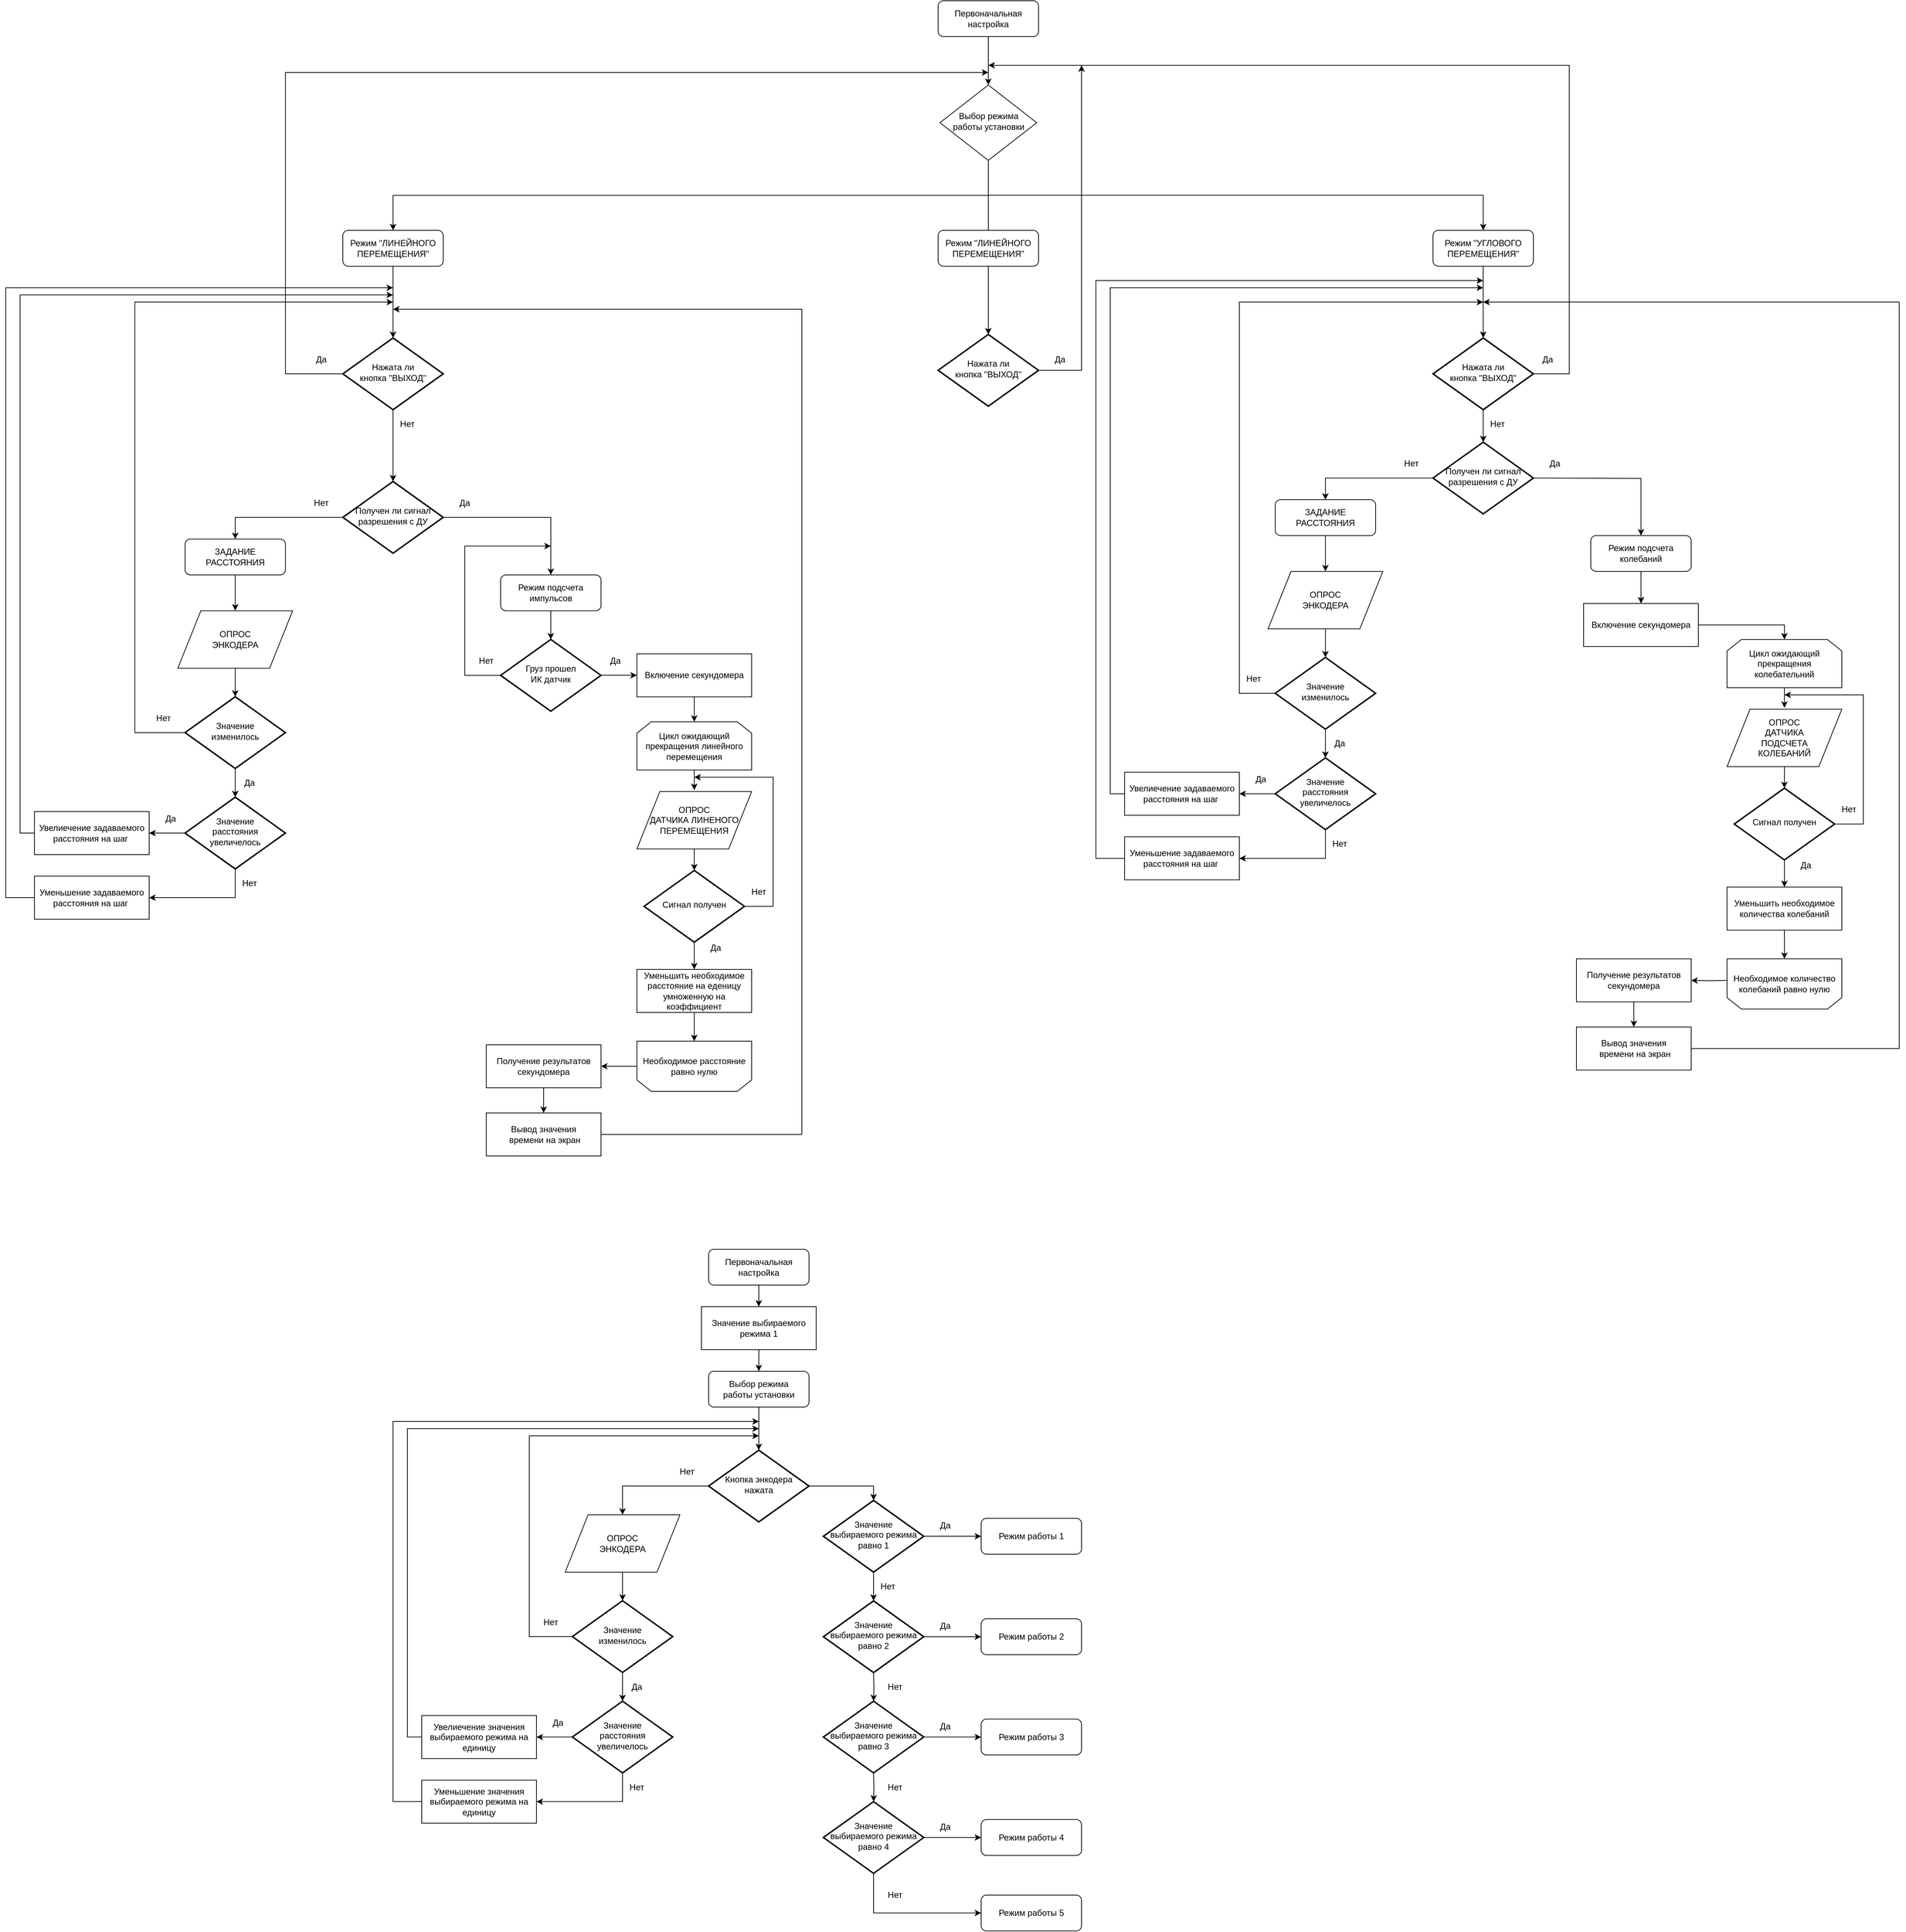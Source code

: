 <mxfile version="13.0.3" type="device"><diagram id="C5RBs43oDa-KdzZeNtuy" name="Page-1"><mxGraphModel dx="4220" dy="823" grid="1" gridSize="10" guides="1" tooltips="1" connect="1" arrows="1" fold="1" page="0" pageScale="1" pageWidth="827" pageHeight="1169" math="0" shadow="0"><root><mxCell id="WIyWlLk6GJQsqaUBKTNV-0"/><mxCell id="WIyWlLk6GJQsqaUBKTNV-1" parent="WIyWlLk6GJQsqaUBKTNV-0"/><mxCell id="RhEypdfc_THOYW2vLF35-3" value="Первоначальная настройка" style="rounded=1;whiteSpace=wrap;html=1;fontSize=12;glass=0;strokeWidth=1;shadow=0;" vertex="1" parent="WIyWlLk6GJQsqaUBKTNV-1"><mxGeometry x="-1240" y="190" width="140" height="50" as="geometry"/></mxCell><mxCell id="RhEypdfc_THOYW2vLF35-14" style="edgeStyle=orthogonalEdgeStyle;rounded=0;orthogonalLoop=1;jettySize=auto;html=1;exitX=0.5;exitY=1;exitDx=0;exitDy=0;entryX=0.5;entryY=0;entryDx=0;entryDy=0;" edge="1" parent="WIyWlLk6GJQsqaUBKTNV-1" source="RhEypdfc_THOYW2vLF35-4" target="RhEypdfc_THOYW2vLF35-5"><mxGeometry relative="1" as="geometry"><Array as="points"><mxPoint x="-1170" y="461"/><mxPoint x="-480" y="461"/></Array></mxGeometry></mxCell><mxCell id="RhEypdfc_THOYW2vLF35-15" style="edgeStyle=orthogonalEdgeStyle;rounded=0;orthogonalLoop=1;jettySize=auto;html=1;exitX=0.5;exitY=1;exitDx=0;exitDy=0;entryX=0.5;entryY=0;entryDx=0;entryDy=0;" edge="1" parent="WIyWlLk6GJQsqaUBKTNV-1" source="RhEypdfc_THOYW2vLF35-4" target="RhEypdfc_THOYW2vLF35-6"><mxGeometry relative="1" as="geometry"/></mxCell><mxCell id="RhEypdfc_THOYW2vLF35-4" value="Выбор режима работы установки" style="rhombus;whiteSpace=wrap;html=1;shadow=0;fontFamily=Helvetica;fontSize=12;align=center;strokeWidth=1;spacing=6;spacingTop=-4;" vertex="1" parent="WIyWlLk6GJQsqaUBKTNV-1"><mxGeometry x="-1237.5" y="307.5" width="135" height="105" as="geometry"/></mxCell><mxCell id="RhEypdfc_THOYW2vLF35-20" style="edgeStyle=orthogonalEdgeStyle;rounded=0;orthogonalLoop=1;jettySize=auto;html=1;exitX=0.5;exitY=1;exitDx=0;exitDy=0;entryX=0.5;entryY=0;entryDx=0;entryDy=0;" edge="1" parent="WIyWlLk6GJQsqaUBKTNV-1" source="RhEypdfc_THOYW2vLF35-5" target="RhEypdfc_THOYW2vLF35-17"><mxGeometry relative="1" as="geometry"/></mxCell><mxCell id="RhEypdfc_THOYW2vLF35-5" value="Режим &quot;УГЛОВОГО ПЕРЕМЕЩЕНИЯ&quot;" style="rounded=1;whiteSpace=wrap;html=1;fontSize=12;glass=0;strokeWidth=1;shadow=0;" vertex="1" parent="WIyWlLk6GJQsqaUBKTNV-1"><mxGeometry x="-550" y="510" width="140" height="50" as="geometry"/></mxCell><mxCell id="RhEypdfc_THOYW2vLF35-19" style="edgeStyle=orthogonalEdgeStyle;rounded=0;orthogonalLoop=1;jettySize=auto;html=1;exitX=0.5;exitY=1;exitDx=0;exitDy=0;entryX=0.5;entryY=0;entryDx=0;entryDy=0;" edge="1" parent="WIyWlLk6GJQsqaUBKTNV-1" source="RhEypdfc_THOYW2vLF35-6" target="RhEypdfc_THOYW2vLF35-18"><mxGeometry relative="1" as="geometry"/></mxCell><mxCell id="RhEypdfc_THOYW2vLF35-6" value="Режим &quot;ЛИНЕЙНОГО ПЕРЕМЕЩЕНИЯ&quot;" style="rounded=1;whiteSpace=wrap;html=1;fontSize=12;glass=0;strokeWidth=1;shadow=0;" vertex="1" parent="WIyWlLk6GJQsqaUBKTNV-1"><mxGeometry x="-2070" y="510" width="140" height="50" as="geometry"/></mxCell><mxCell id="RhEypdfc_THOYW2vLF35-7" value="" style="endArrow=classic;html=1;entryX=0.5;entryY=0;entryDx=0;entryDy=0;exitX=0.5;exitY=1;exitDx=0;exitDy=0;fontSize=12;" edge="1" source="RhEypdfc_THOYW2vLF35-3" target="RhEypdfc_THOYW2vLF35-4" parent="WIyWlLk6GJQsqaUBKTNV-1"><mxGeometry width="50" height="50" relative="1" as="geometry"><mxPoint x="-1160" y="260" as="sourcePoint"/><mxPoint x="-1170" y="295" as="targetPoint"/></mxGeometry></mxCell><mxCell id="RhEypdfc_THOYW2vLF35-8" value="" style="endArrow=none;html=1;entryX=0.5;entryY=1;entryDx=0;entryDy=0;fontSize=12;exitX=0.5;exitY=0;exitDx=0;exitDy=0;" edge="1" target="RhEypdfc_THOYW2vLF35-4" parent="WIyWlLk6GJQsqaUBKTNV-1" source="RhEypdfc_THOYW2vLF35-13"><mxGeometry width="50" height="50" relative="1" as="geometry"><mxPoint x="-1170.0" y="450" as="sourcePoint"/><mxPoint x="-1100" y="410" as="targetPoint"/></mxGeometry></mxCell><mxCell id="RhEypdfc_THOYW2vLF35-21" style="edgeStyle=orthogonalEdgeStyle;rounded=0;orthogonalLoop=1;jettySize=auto;html=1;exitX=0.5;exitY=1;exitDx=0;exitDy=0;entryX=0.5;entryY=0;entryDx=0;entryDy=0;" edge="1" parent="WIyWlLk6GJQsqaUBKTNV-1" source="RhEypdfc_THOYW2vLF35-13" target="RhEypdfc_THOYW2vLF35-16"><mxGeometry relative="1" as="geometry"/></mxCell><mxCell id="RhEypdfc_THOYW2vLF35-13" value="Режим &quot;ЛИНЕЙНОГО ПЕРЕМЕЩЕНИЯ&quot;" style="rounded=1;whiteSpace=wrap;html=1;fontSize=12;glass=0;strokeWidth=1;shadow=0;" vertex="1" parent="WIyWlLk6GJQsqaUBKTNV-1"><mxGeometry x="-1240" y="510" width="140" height="50" as="geometry"/></mxCell><mxCell id="RhEypdfc_THOYW2vLF35-23" style="edgeStyle=orthogonalEdgeStyle;rounded=0;orthogonalLoop=1;jettySize=auto;html=1;exitX=1;exitY=0.5;exitDx=0;exitDy=0;" edge="1" parent="WIyWlLk6GJQsqaUBKTNV-1" source="RhEypdfc_THOYW2vLF35-16"><mxGeometry relative="1" as="geometry"><mxPoint x="-1040" y="280" as="targetPoint"/><Array as="points"><mxPoint x="-1040" y="705"/></Array></mxGeometry></mxCell><mxCell id="RhEypdfc_THOYW2vLF35-16" value="Нажата ли кнопка&amp;nbsp;&quot;ВЫХОД&quot;" style="rhombus;whiteSpace=wrap;html=1;shadow=0;fontFamily=Helvetica;fontSize=12;align=center;strokeWidth=2;spacing=6;spacingTop=-4;" vertex="1" parent="WIyWlLk6GJQsqaUBKTNV-1"><mxGeometry x="-1240" y="655.1" width="140" height="100" as="geometry"/></mxCell><mxCell id="RhEypdfc_THOYW2vLF35-22" style="edgeStyle=orthogonalEdgeStyle;rounded=0;orthogonalLoop=1;jettySize=auto;html=1;exitX=1;exitY=0.5;exitDx=0;exitDy=0;" edge="1" parent="WIyWlLk6GJQsqaUBKTNV-1" source="RhEypdfc_THOYW2vLF35-17"><mxGeometry relative="1" as="geometry"><mxPoint x="-1170" y="280" as="targetPoint"/><Array as="points"><mxPoint x="-360" y="710"/><mxPoint x="-360" y="280"/><mxPoint x="-1102" y="280"/></Array></mxGeometry></mxCell><mxCell id="RhEypdfc_THOYW2vLF35-119" style="edgeStyle=orthogonalEdgeStyle;rounded=0;orthogonalLoop=1;jettySize=auto;html=1;exitX=0.5;exitY=1;exitDx=0;exitDy=0;entryX=0.5;entryY=0;entryDx=0;entryDy=0;" edge="1" parent="WIyWlLk6GJQsqaUBKTNV-1" source="RhEypdfc_THOYW2vLF35-17" target="RhEypdfc_THOYW2vLF35-102"><mxGeometry relative="1" as="geometry"/></mxCell><mxCell id="RhEypdfc_THOYW2vLF35-17" value="Нажата ли кнопка&amp;nbsp;&quot;ВЫХОД&quot;" style="rhombus;whiteSpace=wrap;html=1;shadow=0;fontFamily=Helvetica;fontSize=12;align=center;strokeWidth=2;spacing=6;spacingTop=-4;" vertex="1" parent="WIyWlLk6GJQsqaUBKTNV-1"><mxGeometry x="-550" y="660" width="140" height="100" as="geometry"/></mxCell><mxCell id="RhEypdfc_THOYW2vLF35-24" style="edgeStyle=orthogonalEdgeStyle;rounded=0;orthogonalLoop=1;jettySize=auto;html=1;exitX=0;exitY=0.5;exitDx=0;exitDy=0;" edge="1" parent="WIyWlLk6GJQsqaUBKTNV-1" source="RhEypdfc_THOYW2vLF35-18"><mxGeometry relative="1" as="geometry"><mxPoint x="-1170" y="290" as="targetPoint"/><Array as="points"><mxPoint x="-2150" y="710"/><mxPoint x="-2150" y="290"/><mxPoint x="-1238" y="290"/></Array></mxGeometry></mxCell><mxCell id="RhEypdfc_THOYW2vLF35-29" style="edgeStyle=orthogonalEdgeStyle;rounded=0;orthogonalLoop=1;jettySize=auto;html=1;exitX=0.5;exitY=1;exitDx=0;exitDy=0;entryX=0.5;entryY=0;entryDx=0;entryDy=0;" edge="1" parent="WIyWlLk6GJQsqaUBKTNV-1" source="RhEypdfc_THOYW2vLF35-18" target="RhEypdfc_THOYW2vLF35-28"><mxGeometry relative="1" as="geometry"/></mxCell><mxCell id="RhEypdfc_THOYW2vLF35-18" value="Нажата ли кнопка&amp;nbsp;&quot;ВЫХОД&quot;" style="rhombus;whiteSpace=wrap;html=1;shadow=0;fontFamily=Helvetica;fontSize=12;align=center;strokeWidth=2;spacing=6;spacingTop=-4;" vertex="1" parent="WIyWlLk6GJQsqaUBKTNV-1"><mxGeometry x="-2070" y="660" width="140" height="100" as="geometry"/></mxCell><mxCell id="RhEypdfc_THOYW2vLF35-25" value="&lt;font style=&quot;font-size: 12px;&quot;&gt;Да&lt;/font&gt;" style="text;html=1;strokeColor=none;fillColor=none;align=center;verticalAlign=middle;whiteSpace=wrap;rounded=0;fontSize=12;" vertex="1" parent="WIyWlLk6GJQsqaUBKTNV-1"><mxGeometry x="-2120" y="680" width="40" height="20" as="geometry"/></mxCell><mxCell id="RhEypdfc_THOYW2vLF35-26" value="&lt;font style=&quot;font-size: 12px;&quot;&gt;Да&lt;/font&gt;" style="text;html=1;strokeColor=none;fillColor=none;align=center;verticalAlign=middle;whiteSpace=wrap;rounded=0;fontSize=12;" vertex="1" parent="WIyWlLk6GJQsqaUBKTNV-1"><mxGeometry x="-1090" y="680" width="40" height="20" as="geometry"/></mxCell><mxCell id="RhEypdfc_THOYW2vLF35-27" value="&lt;font style=&quot;font-size: 12px;&quot;&gt;Да&lt;/font&gt;" style="text;html=1;strokeColor=none;fillColor=none;align=center;verticalAlign=middle;whiteSpace=wrap;rounded=0;fontSize=12;" vertex="1" parent="WIyWlLk6GJQsqaUBKTNV-1"><mxGeometry x="-410" y="680" width="40" height="20" as="geometry"/></mxCell><mxCell id="RhEypdfc_THOYW2vLF35-40" style="edgeStyle=orthogonalEdgeStyle;rounded=0;orthogonalLoop=1;jettySize=auto;html=1;exitX=0;exitY=0.5;exitDx=0;exitDy=0;entryX=0.5;entryY=0;entryDx=0;entryDy=0;" edge="1" parent="WIyWlLk6GJQsqaUBKTNV-1" source="RhEypdfc_THOYW2vLF35-28" target="RhEypdfc_THOYW2vLF35-41"><mxGeometry relative="1" as="geometry"><mxPoint x="-2420" y="880" as="targetPoint"/></mxGeometry></mxCell><mxCell id="RhEypdfc_THOYW2vLF35-65" style="edgeStyle=orthogonalEdgeStyle;rounded=0;orthogonalLoop=1;jettySize=auto;html=1;entryX=0.5;entryY=0;entryDx=0;entryDy=0;" edge="1" parent="WIyWlLk6GJQsqaUBKTNV-1" source="RhEypdfc_THOYW2vLF35-28" target="RhEypdfc_THOYW2vLF35-66"><mxGeometry relative="1" as="geometry"><mxPoint x="-1720" y="960" as="targetPoint"/></mxGeometry></mxCell><mxCell id="RhEypdfc_THOYW2vLF35-28" value="Получен ли сигнал разрешения с ДУ" style="rhombus;whiteSpace=wrap;html=1;shadow=0;fontFamily=Helvetica;fontSize=12;align=center;strokeWidth=2;spacing=6;spacingTop=-4;" vertex="1" parent="WIyWlLk6GJQsqaUBKTNV-1"><mxGeometry x="-2070" y="860" width="140" height="100" as="geometry"/></mxCell><mxCell id="RhEypdfc_THOYW2vLF35-32" value="&lt;font style=&quot;font-size: 12px;&quot;&gt;Нет&lt;br style=&quot;font-size: 12px;&quot;&gt;&lt;/font&gt;" style="text;html=1;strokeColor=none;fillColor=none;align=center;verticalAlign=middle;whiteSpace=wrap;rounded=0;fontSize=12;" vertex="1" parent="WIyWlLk6GJQsqaUBKTNV-1"><mxGeometry x="-2000" y="770" width="40" height="20" as="geometry"/></mxCell><mxCell id="RhEypdfc_THOYW2vLF35-46" style="edgeStyle=orthogonalEdgeStyle;rounded=0;orthogonalLoop=1;jettySize=auto;html=1;exitX=0.5;exitY=1;exitDx=0;exitDy=0;entryX=0.5;entryY=0;entryDx=0;entryDy=0;" edge="1" parent="WIyWlLk6GJQsqaUBKTNV-1" source="RhEypdfc_THOYW2vLF35-35" target="RhEypdfc_THOYW2vLF35-45"><mxGeometry relative="1" as="geometry"/></mxCell><mxCell id="RhEypdfc_THOYW2vLF35-35" value="&lt;span&gt;ОПРОС&lt;br&gt;ЭНКОДЕРА&lt;/span&gt;" style="shape=parallelogram;perimeter=parallelogramPerimeter;whiteSpace=wrap;html=1;" vertex="1" parent="WIyWlLk6GJQsqaUBKTNV-1"><mxGeometry x="-2300" y="1040.19" width="160" height="80" as="geometry"/></mxCell><mxCell id="RhEypdfc_THOYW2vLF35-37" value="&lt;font style=&quot;font-size: 12px;&quot;&gt;Нет&lt;br style=&quot;font-size: 12px;&quot;&gt;&lt;/font&gt;" style="text;html=1;strokeColor=none;fillColor=none;align=center;verticalAlign=middle;whiteSpace=wrap;rounded=0;fontSize=12;" vertex="1" parent="WIyWlLk6GJQsqaUBKTNV-1"><mxGeometry x="-2120" y="880" width="40" height="20" as="geometry"/></mxCell><mxCell id="RhEypdfc_THOYW2vLF35-42" style="edgeStyle=orthogonalEdgeStyle;rounded=0;orthogonalLoop=1;jettySize=auto;html=1;exitX=0.5;exitY=1;exitDx=0;exitDy=0;" edge="1" parent="WIyWlLk6GJQsqaUBKTNV-1" source="RhEypdfc_THOYW2vLF35-41"><mxGeometry relative="1" as="geometry"><mxPoint x="-2220" y="1040" as="targetPoint"/><Array as="points"><mxPoint x="-2220" y="1040"/></Array></mxGeometry></mxCell><mxCell id="RhEypdfc_THOYW2vLF35-41" value="ЗАДАНИЕ РАССТОЯНИЯ" style="rounded=1;whiteSpace=wrap;html=1;fontSize=12;glass=0;strokeWidth=1;shadow=0;" vertex="1" parent="WIyWlLk6GJQsqaUBKTNV-1"><mxGeometry x="-2290" y="940.19" width="140" height="50" as="geometry"/></mxCell><mxCell id="RhEypdfc_THOYW2vLF35-48" style="edgeStyle=orthogonalEdgeStyle;rounded=0;orthogonalLoop=1;jettySize=auto;html=1;exitX=0.5;exitY=1;exitDx=0;exitDy=0;entryX=1;entryY=0.5;entryDx=0;entryDy=0;" edge="1" parent="WIyWlLk6GJQsqaUBKTNV-1" source="RhEypdfc_THOYW2vLF35-43" target="RhEypdfc_THOYW2vLF35-58"><mxGeometry relative="1" as="geometry"><mxPoint x="-2220" y="1440" as="targetPoint"/></mxGeometry></mxCell><mxCell id="RhEypdfc_THOYW2vLF35-56" style="edgeStyle=orthogonalEdgeStyle;rounded=0;orthogonalLoop=1;jettySize=auto;html=1;exitX=0;exitY=0.5;exitDx=0;exitDy=0;entryX=1;entryY=0.5;entryDx=0;entryDy=0;" edge="1" parent="WIyWlLk6GJQsqaUBKTNV-1" source="RhEypdfc_THOYW2vLF35-43" target="RhEypdfc_THOYW2vLF35-55"><mxGeometry relative="1" as="geometry"/></mxCell><mxCell id="RhEypdfc_THOYW2vLF35-43" value="Значение&lt;br&gt;расстояния&lt;br&gt;увеличелось" style="rhombus;whiteSpace=wrap;html=1;shadow=0;fontFamily=Helvetica;fontSize=12;align=center;strokeWidth=2;spacing=6;spacingTop=-4;" vertex="1" parent="WIyWlLk6GJQsqaUBKTNV-1"><mxGeometry x="-2290" y="1300" width="140" height="100" as="geometry"/></mxCell><mxCell id="RhEypdfc_THOYW2vLF35-47" style="edgeStyle=orthogonalEdgeStyle;rounded=0;orthogonalLoop=1;jettySize=auto;html=1;exitX=0.5;exitY=1;exitDx=0;exitDy=0;entryX=0.5;entryY=0;entryDx=0;entryDy=0;" edge="1" parent="WIyWlLk6GJQsqaUBKTNV-1" source="RhEypdfc_THOYW2vLF35-45" target="RhEypdfc_THOYW2vLF35-43"><mxGeometry relative="1" as="geometry"/></mxCell><mxCell id="RhEypdfc_THOYW2vLF35-52" style="edgeStyle=orthogonalEdgeStyle;rounded=0;orthogonalLoop=1;jettySize=auto;html=1;exitX=0;exitY=0.5;exitDx=0;exitDy=0;" edge="1" parent="WIyWlLk6GJQsqaUBKTNV-1" source="RhEypdfc_THOYW2vLF35-45"><mxGeometry relative="1" as="geometry"><mxPoint x="-2000" y="610" as="targetPoint"/><Array as="points"><mxPoint x="-2360" y="1210"/><mxPoint x="-2360" y="610"/></Array></mxGeometry></mxCell><mxCell id="RhEypdfc_THOYW2vLF35-45" value="Значение&lt;br&gt;изменилось" style="rhombus;whiteSpace=wrap;html=1;shadow=0;fontFamily=Helvetica;fontSize=12;align=center;strokeWidth=2;spacing=6;spacingTop=-4;" vertex="1" parent="WIyWlLk6GJQsqaUBKTNV-1"><mxGeometry x="-2290" y="1160" width="140" height="100" as="geometry"/></mxCell><mxCell id="RhEypdfc_THOYW2vLF35-49" value="&lt;font style=&quot;font-size: 12px;&quot;&gt;Нет&lt;br style=&quot;font-size: 12px;&quot;&gt;&lt;/font&gt;" style="text;html=1;strokeColor=none;fillColor=none;align=center;verticalAlign=middle;whiteSpace=wrap;rounded=0;fontSize=12;" vertex="1" parent="WIyWlLk6GJQsqaUBKTNV-1"><mxGeometry x="-2340" y="1180.19" width="40" height="20" as="geometry"/></mxCell><mxCell id="RhEypdfc_THOYW2vLF35-50" value="&lt;font style=&quot;font-size: 12px&quot;&gt;Да&lt;br style=&quot;font-size: 12px&quot;&gt;&lt;/font&gt;" style="text;html=1;strokeColor=none;fillColor=none;align=center;verticalAlign=middle;whiteSpace=wrap;rounded=0;fontSize=12;" vertex="1" parent="WIyWlLk6GJQsqaUBKTNV-1"><mxGeometry x="-2220" y="1270.19" width="40" height="20" as="geometry"/></mxCell><mxCell id="RhEypdfc_THOYW2vLF35-51" value="&lt;font style=&quot;font-size: 12px;&quot;&gt;Нет&lt;br style=&quot;font-size: 12px;&quot;&gt;&lt;/font&gt;" style="text;html=1;strokeColor=none;fillColor=none;align=center;verticalAlign=middle;whiteSpace=wrap;rounded=0;fontSize=12;" vertex="1" parent="WIyWlLk6GJQsqaUBKTNV-1"><mxGeometry x="-2220" y="1410" width="40" height="20" as="geometry"/></mxCell><mxCell id="RhEypdfc_THOYW2vLF35-62" style="edgeStyle=orthogonalEdgeStyle;rounded=0;orthogonalLoop=1;jettySize=auto;html=1;exitX=0;exitY=0.5;exitDx=0;exitDy=0;" edge="1" parent="WIyWlLk6GJQsqaUBKTNV-1" source="RhEypdfc_THOYW2vLF35-55"><mxGeometry relative="1" as="geometry"><mxPoint x="-2000" y="600" as="targetPoint"/><Array as="points"><mxPoint x="-2520" y="1350"/><mxPoint x="-2520" y="600"/></Array></mxGeometry></mxCell><mxCell id="RhEypdfc_THOYW2vLF35-55" value="Увелиечение задаваемого расстояния на шаг&amp;nbsp;" style="rounded=0;whiteSpace=wrap;html=1;" vertex="1" parent="WIyWlLk6GJQsqaUBKTNV-1"><mxGeometry x="-2500" y="1320" width="160" height="60" as="geometry"/></mxCell><mxCell id="RhEypdfc_THOYW2vLF35-57" value="&lt;font style=&quot;font-size: 12px&quot;&gt;Да&lt;br style=&quot;font-size: 12px&quot;&gt;&lt;/font&gt;" style="text;html=1;strokeColor=none;fillColor=none;align=center;verticalAlign=middle;whiteSpace=wrap;rounded=0;fontSize=12;" vertex="1" parent="WIyWlLk6GJQsqaUBKTNV-1"><mxGeometry x="-2330" y="1320" width="40" height="20" as="geometry"/></mxCell><mxCell id="RhEypdfc_THOYW2vLF35-61" style="edgeStyle=orthogonalEdgeStyle;rounded=0;orthogonalLoop=1;jettySize=auto;html=1;" edge="1" parent="WIyWlLk6GJQsqaUBKTNV-1" source="RhEypdfc_THOYW2vLF35-58"><mxGeometry relative="1" as="geometry"><mxPoint x="-2000" y="590" as="targetPoint"/><Array as="points"><mxPoint x="-2540" y="1440"/><mxPoint x="-2540" y="590"/></Array></mxGeometry></mxCell><mxCell id="RhEypdfc_THOYW2vLF35-58" value="Уменьшение задаваемого расстояния на шаг&amp;nbsp;" style="rounded=0;whiteSpace=wrap;html=1;" vertex="1" parent="WIyWlLk6GJQsqaUBKTNV-1"><mxGeometry x="-2500" y="1410" width="160" height="60" as="geometry"/></mxCell><mxCell id="RhEypdfc_THOYW2vLF35-69" style="edgeStyle=orthogonalEdgeStyle;rounded=0;orthogonalLoop=1;jettySize=auto;html=1;exitX=0.5;exitY=1;exitDx=0;exitDy=0;entryX=0.5;entryY=0;entryDx=0;entryDy=0;" edge="1" parent="WIyWlLk6GJQsqaUBKTNV-1" source="RhEypdfc_THOYW2vLF35-66" target="RhEypdfc_THOYW2vLF35-67"><mxGeometry relative="1" as="geometry"/></mxCell><mxCell id="RhEypdfc_THOYW2vLF35-66" value="Режим подсчета импульсов" style="rounded=1;whiteSpace=wrap;html=1;fontSize=12;glass=0;strokeWidth=1;shadow=0;" vertex="1" parent="WIyWlLk6GJQsqaUBKTNV-1"><mxGeometry x="-1850" y="990.19" width="140" height="50" as="geometry"/></mxCell><mxCell id="RhEypdfc_THOYW2vLF35-68" style="edgeStyle=orthogonalEdgeStyle;rounded=0;orthogonalLoop=1;jettySize=auto;html=1;exitX=0;exitY=0.5;exitDx=0;exitDy=0;" edge="1" parent="WIyWlLk6GJQsqaUBKTNV-1" source="RhEypdfc_THOYW2vLF35-67"><mxGeometry relative="1" as="geometry"><mxPoint x="-1780" y="950" as="targetPoint"/><Array as="points"><mxPoint x="-1900" y="1130"/><mxPoint x="-1900" y="950"/></Array></mxGeometry></mxCell><mxCell id="RhEypdfc_THOYW2vLF35-74" style="edgeStyle=orthogonalEdgeStyle;rounded=0;orthogonalLoop=1;jettySize=auto;html=1;exitX=0.5;exitY=1;exitDx=0;exitDy=0;entryX=0.5;entryY=0;entryDx=0;entryDy=0;" edge="1" parent="WIyWlLk6GJQsqaUBKTNV-1" source="RhEypdfc_THOYW2vLF35-91" target="RhEypdfc_THOYW2vLF35-73"><mxGeometry relative="1" as="geometry"/></mxCell><mxCell id="RhEypdfc_THOYW2vLF35-67" value="Груз прошел &lt;br&gt;ИК датчик" style="rhombus;whiteSpace=wrap;html=1;shadow=0;fontFamily=Helvetica;fontSize=12;align=center;strokeWidth=2;spacing=6;spacingTop=-4;" vertex="1" parent="WIyWlLk6GJQsqaUBKTNV-1"><mxGeometry x="-1850" y="1080.19" width="140" height="100" as="geometry"/></mxCell><mxCell id="RhEypdfc_THOYW2vLF35-70" value="&lt;font style=&quot;font-size: 12px;&quot;&gt;Нет&lt;br style=&quot;font-size: 12px;&quot;&gt;&lt;/font&gt;" style="text;html=1;strokeColor=none;fillColor=none;align=center;verticalAlign=middle;whiteSpace=wrap;rounded=0;fontSize=12;" vertex="1" parent="WIyWlLk6GJQsqaUBKTNV-1"><mxGeometry x="-1890" y="1100.19" width="40" height="20" as="geometry"/></mxCell><mxCell id="RhEypdfc_THOYW2vLF35-79" style="edgeStyle=orthogonalEdgeStyle;rounded=0;orthogonalLoop=1;jettySize=auto;html=1;exitX=0.5;exitY=1;exitDx=0;exitDy=0;" edge="1" parent="WIyWlLk6GJQsqaUBKTNV-1" source="RhEypdfc_THOYW2vLF35-73"><mxGeometry relative="1" as="geometry"><mxPoint x="-1580" y="1290.12" as="targetPoint"/></mxGeometry></mxCell><mxCell id="RhEypdfc_THOYW2vLF35-73" value="Цикл ожидающий прекращения линейного перемещения" style="shape=loopLimit;whiteSpace=wrap;html=1;" vertex="1" parent="WIyWlLk6GJQsqaUBKTNV-1"><mxGeometry x="-1660" y="1194.91" width="160" height="67.21" as="geometry"/></mxCell><mxCell id="RhEypdfc_THOYW2vLF35-76" value="&lt;font style=&quot;font-size: 12px;&quot;&gt;Да&lt;/font&gt;" style="text;html=1;strokeColor=none;fillColor=none;align=center;verticalAlign=middle;whiteSpace=wrap;rounded=0;fontSize=12;" vertex="1" parent="WIyWlLk6GJQsqaUBKTNV-1"><mxGeometry x="-1920" y="880" width="40" height="20" as="geometry"/></mxCell><mxCell id="RhEypdfc_THOYW2vLF35-77" value="&lt;font style=&quot;font-size: 12px;&quot;&gt;Да&lt;/font&gt;" style="text;html=1;strokeColor=none;fillColor=none;align=center;verticalAlign=middle;whiteSpace=wrap;rounded=0;fontSize=12;" vertex="1" parent="WIyWlLk6GJQsqaUBKTNV-1"><mxGeometry x="-1710" y="1100.19" width="40" height="20" as="geometry"/></mxCell><mxCell id="RhEypdfc_THOYW2vLF35-82" style="edgeStyle=orthogonalEdgeStyle;rounded=0;orthogonalLoop=1;jettySize=auto;html=1;exitX=0.5;exitY=1;exitDx=0;exitDy=0;" edge="1" parent="WIyWlLk6GJQsqaUBKTNV-1" source="RhEypdfc_THOYW2vLF35-78" target="RhEypdfc_THOYW2vLF35-80"><mxGeometry relative="1" as="geometry"/></mxCell><mxCell id="RhEypdfc_THOYW2vLF35-78" value="&lt;span&gt;ОПРОС&lt;br&gt;ДАТЧИКА ЛИНЕНОГО ПЕРЕМЕЩЕНИЯ&lt;br&gt;&lt;/span&gt;" style="shape=parallelogram;perimeter=parallelogramPerimeter;whiteSpace=wrap;html=1;" vertex="1" parent="WIyWlLk6GJQsqaUBKTNV-1"><mxGeometry x="-1660" y="1292.12" width="160" height="80" as="geometry"/></mxCell><mxCell id="RhEypdfc_THOYW2vLF35-81" style="edgeStyle=orthogonalEdgeStyle;rounded=0;orthogonalLoop=1;jettySize=auto;html=1;" edge="1" parent="WIyWlLk6GJQsqaUBKTNV-1" source="RhEypdfc_THOYW2vLF35-80"><mxGeometry relative="1" as="geometry"><mxPoint x="-1580" y="1272.12" as="targetPoint"/><Array as="points"><mxPoint x="-1470" y="1452.12"/><mxPoint x="-1470" y="1272.12"/></Array></mxGeometry></mxCell><mxCell id="RhEypdfc_THOYW2vLF35-132" value="" style="edgeStyle=orthogonalEdgeStyle;rounded=0;orthogonalLoop=1;jettySize=auto;html=1;" edge="1" parent="WIyWlLk6GJQsqaUBKTNV-1" source="RhEypdfc_THOYW2vLF35-80" target="RhEypdfc_THOYW2vLF35-131"><mxGeometry relative="1" as="geometry"/></mxCell><mxCell id="RhEypdfc_THOYW2vLF35-80" value="Сигнал получен" style="rhombus;whiteSpace=wrap;html=1;shadow=0;fontFamily=Helvetica;fontSize=12;align=center;strokeWidth=2;spacing=6;spacingTop=-4;" vertex="1" parent="WIyWlLk6GJQsqaUBKTNV-1"><mxGeometry x="-1650" y="1402.12" width="140" height="100" as="geometry"/></mxCell><mxCell id="RhEypdfc_THOYW2vLF35-83" value="&lt;font style=&quot;font-size: 12px;&quot;&gt;Нет&lt;br style=&quot;font-size: 12px;&quot;&gt;&lt;/font&gt;" style="text;html=1;strokeColor=none;fillColor=none;align=center;verticalAlign=middle;whiteSpace=wrap;rounded=0;fontSize=12;" vertex="1" parent="WIyWlLk6GJQsqaUBKTNV-1"><mxGeometry x="-1510" y="1422.12" width="40" height="20" as="geometry"/></mxCell><mxCell id="RhEypdfc_THOYW2vLF35-97" style="edgeStyle=orthogonalEdgeStyle;rounded=0;orthogonalLoop=1;jettySize=auto;html=1;exitX=1;exitY=0.5;exitDx=0;exitDy=0;entryX=1;entryY=0.5;entryDx=0;entryDy=0;" edge="1" parent="WIyWlLk6GJQsqaUBKTNV-1" source="RhEypdfc_THOYW2vLF35-88" target="RhEypdfc_THOYW2vLF35-94"><mxGeometry relative="1" as="geometry"/></mxCell><mxCell id="RhEypdfc_THOYW2vLF35-88" value="&lt;p style=&quot;line-height: 120%&quot;&gt;Необходимое расстояние равно нулю&lt;/p&gt;" style="shape=loopLimit;whiteSpace=wrap;html=1;rotation=0;direction=west;" vertex="1" parent="WIyWlLk6GJQsqaUBKTNV-1"><mxGeometry x="-1660" y="1640.0" width="160" height="70" as="geometry"/></mxCell><mxCell id="RhEypdfc_THOYW2vLF35-91" value="Включение секундомера" style="rounded=0;whiteSpace=wrap;html=1;" vertex="1" parent="WIyWlLk6GJQsqaUBKTNV-1"><mxGeometry x="-1660" y="1100.19" width="160" height="60" as="geometry"/></mxCell><mxCell id="RhEypdfc_THOYW2vLF35-92" style="edgeStyle=orthogonalEdgeStyle;rounded=0;orthogonalLoop=1;jettySize=auto;html=1;entryX=0;entryY=0.5;entryDx=0;entryDy=0;" edge="1" parent="WIyWlLk6GJQsqaUBKTNV-1" target="RhEypdfc_THOYW2vLF35-91"><mxGeometry relative="1" as="geometry"><mxPoint x="-1710" y="1130" as="sourcePoint"/><mxPoint x="-1690" y="1170" as="targetPoint"/><Array as="points"><mxPoint x="-1670" y="1130"/><mxPoint x="-1670" y="1130"/></Array></mxGeometry></mxCell><mxCell id="RhEypdfc_THOYW2vLF35-96" style="edgeStyle=orthogonalEdgeStyle;rounded=0;orthogonalLoop=1;jettySize=auto;html=1;exitX=0.5;exitY=1;exitDx=0;exitDy=0;entryX=0.5;entryY=0;entryDx=0;entryDy=0;" edge="1" parent="WIyWlLk6GJQsqaUBKTNV-1" source="RhEypdfc_THOYW2vLF35-94" target="RhEypdfc_THOYW2vLF35-95"><mxGeometry relative="1" as="geometry"/></mxCell><mxCell id="RhEypdfc_THOYW2vLF35-94" value="Получение результатов секундомера" style="rounded=0;whiteSpace=wrap;html=1;" vertex="1" parent="WIyWlLk6GJQsqaUBKTNV-1"><mxGeometry x="-1870" y="1645" width="160" height="60" as="geometry"/></mxCell><mxCell id="RhEypdfc_THOYW2vLF35-99" style="edgeStyle=orthogonalEdgeStyle;rounded=0;orthogonalLoop=1;jettySize=auto;html=1;exitX=1;exitY=0.5;exitDx=0;exitDy=0;" edge="1" parent="WIyWlLk6GJQsqaUBKTNV-1" source="RhEypdfc_THOYW2vLF35-95"><mxGeometry relative="1" as="geometry"><mxPoint x="-2000" y="620" as="targetPoint"/><Array as="points"><mxPoint x="-1430" y="1770"/><mxPoint x="-1430" y="620"/></Array></mxGeometry></mxCell><mxCell id="RhEypdfc_THOYW2vLF35-95" value="Вывод значения&lt;br&gt;&amp;nbsp;времени на экран" style="rounded=0;whiteSpace=wrap;html=1;fontSize=12;" vertex="1" parent="WIyWlLk6GJQsqaUBKTNV-1"><mxGeometry x="-1870" y="1740" width="160" height="60" as="geometry"/></mxCell><mxCell id="RhEypdfc_THOYW2vLF35-100" value="&lt;font style=&quot;font-size: 12px;&quot;&gt;Да&lt;/font&gt;" style="text;html=1;strokeColor=none;fillColor=none;align=center;verticalAlign=middle;whiteSpace=wrap;rounded=0;fontSize=12;" vertex="1" parent="WIyWlLk6GJQsqaUBKTNV-1"><mxGeometry x="-1570" y="1500" width="40" height="20" as="geometry"/></mxCell><mxCell id="RhEypdfc_THOYW2vLF35-101" style="edgeStyle=orthogonalEdgeStyle;rounded=0;orthogonalLoop=1;jettySize=auto;html=1;exitX=0;exitY=0.5;exitDx=0;exitDy=0;entryX=0.5;entryY=0;entryDx=0;entryDy=0;" edge="1" source="RhEypdfc_THOYW2vLF35-102" target="RhEypdfc_THOYW2vLF35-107" parent="WIyWlLk6GJQsqaUBKTNV-1"><mxGeometry relative="1" as="geometry"><mxPoint x="-900" y="825.19" as="targetPoint"/></mxGeometry></mxCell><mxCell id="RhEypdfc_THOYW2vLF35-102" value="Получен ли сигнал разрешения с ДУ" style="rhombus;whiteSpace=wrap;html=1;shadow=0;fontFamily=Helvetica;fontSize=12;align=center;strokeWidth=2;spacing=6;spacingTop=-4;" vertex="1" parent="WIyWlLk6GJQsqaUBKTNV-1"><mxGeometry x="-550" y="805.19" width="140" height="100" as="geometry"/></mxCell><mxCell id="RhEypdfc_THOYW2vLF35-103" style="edgeStyle=orthogonalEdgeStyle;rounded=0;orthogonalLoop=1;jettySize=auto;html=1;exitX=0.5;exitY=1;exitDx=0;exitDy=0;entryX=0.5;entryY=0;entryDx=0;entryDy=0;" edge="1" source="RhEypdfc_THOYW2vLF35-104" target="RhEypdfc_THOYW2vLF35-112" parent="WIyWlLk6GJQsqaUBKTNV-1"><mxGeometry relative="1" as="geometry"/></mxCell><mxCell id="RhEypdfc_THOYW2vLF35-104" value="&lt;span&gt;ОПРОС&lt;br&gt;ЭНКОДЕРА&lt;/span&gt;" style="shape=parallelogram;perimeter=parallelogramPerimeter;whiteSpace=wrap;html=1;" vertex="1" parent="WIyWlLk6GJQsqaUBKTNV-1"><mxGeometry x="-780" y="985.38" width="160" height="80" as="geometry"/></mxCell><mxCell id="RhEypdfc_THOYW2vLF35-105" value="&lt;font style=&quot;font-size: 12px;&quot;&gt;Нет&lt;br style=&quot;font-size: 12px;&quot;&gt;&lt;/font&gt;" style="text;html=1;strokeColor=none;fillColor=none;align=center;verticalAlign=middle;whiteSpace=wrap;rounded=0;fontSize=12;" vertex="1" parent="WIyWlLk6GJQsqaUBKTNV-1"><mxGeometry x="-600" y="825.19" width="40" height="20" as="geometry"/></mxCell><mxCell id="RhEypdfc_THOYW2vLF35-106" style="edgeStyle=orthogonalEdgeStyle;rounded=0;orthogonalLoop=1;jettySize=auto;html=1;exitX=0.5;exitY=1;exitDx=0;exitDy=0;" edge="1" source="RhEypdfc_THOYW2vLF35-107" parent="WIyWlLk6GJQsqaUBKTNV-1"><mxGeometry relative="1" as="geometry"><mxPoint x="-700" y="985.19" as="targetPoint"/><Array as="points"><mxPoint x="-700" y="985.19"/></Array></mxGeometry></mxCell><mxCell id="RhEypdfc_THOYW2vLF35-107" value="ЗАДАНИЕ РАССТОЯНИЯ" style="rounded=1;whiteSpace=wrap;html=1;fontSize=12;glass=0;strokeWidth=1;shadow=0;" vertex="1" parent="WIyWlLk6GJQsqaUBKTNV-1"><mxGeometry x="-770" y="885.38" width="140" height="50" as="geometry"/></mxCell><mxCell id="RhEypdfc_THOYW2vLF35-108" style="edgeStyle=orthogonalEdgeStyle;rounded=0;orthogonalLoop=1;jettySize=auto;html=1;exitX=0.5;exitY=1;exitDx=0;exitDy=0;entryX=1;entryY=0.5;entryDx=0;entryDy=0;" edge="1" source="RhEypdfc_THOYW2vLF35-110" target="RhEypdfc_THOYW2vLF35-118" parent="WIyWlLk6GJQsqaUBKTNV-1"><mxGeometry relative="1" as="geometry"><mxPoint x="-700" y="1385.19" as="targetPoint"/></mxGeometry></mxCell><mxCell id="RhEypdfc_THOYW2vLF35-109" style="edgeStyle=orthogonalEdgeStyle;rounded=0;orthogonalLoop=1;jettySize=auto;html=1;exitX=0;exitY=0.5;exitDx=0;exitDy=0;entryX=1;entryY=0.5;entryDx=0;entryDy=0;" edge="1" source="RhEypdfc_THOYW2vLF35-110" target="RhEypdfc_THOYW2vLF35-116" parent="WIyWlLk6GJQsqaUBKTNV-1"><mxGeometry relative="1" as="geometry"/></mxCell><mxCell id="RhEypdfc_THOYW2vLF35-110" value="Значение&lt;br&gt;расстояния&lt;br&gt;увеличелось" style="rhombus;whiteSpace=wrap;html=1;shadow=0;fontFamily=Helvetica;fontSize=12;align=center;strokeWidth=2;spacing=6;spacingTop=-4;" vertex="1" parent="WIyWlLk6GJQsqaUBKTNV-1"><mxGeometry x="-770" y="1245.19" width="140" height="100" as="geometry"/></mxCell><mxCell id="RhEypdfc_THOYW2vLF35-111" style="edgeStyle=orthogonalEdgeStyle;rounded=0;orthogonalLoop=1;jettySize=auto;html=1;exitX=0.5;exitY=1;exitDx=0;exitDy=0;entryX=0.5;entryY=0;entryDx=0;entryDy=0;" edge="1" source="RhEypdfc_THOYW2vLF35-112" target="RhEypdfc_THOYW2vLF35-110" parent="WIyWlLk6GJQsqaUBKTNV-1"><mxGeometry relative="1" as="geometry"/></mxCell><mxCell id="RhEypdfc_THOYW2vLF35-121" style="edgeStyle=orthogonalEdgeStyle;rounded=0;orthogonalLoop=1;jettySize=auto;html=1;exitX=0;exitY=0.5;exitDx=0;exitDy=0;" edge="1" parent="WIyWlLk6GJQsqaUBKTNV-1" source="RhEypdfc_THOYW2vLF35-112"><mxGeometry relative="1" as="geometry"><mxPoint x="-480" y="610" as="targetPoint"/><Array as="points"><mxPoint x="-820" y="1155"/><mxPoint x="-820" y="610"/></Array></mxGeometry></mxCell><mxCell id="RhEypdfc_THOYW2vLF35-112" value="Значение&lt;br&gt;изменилось" style="rhombus;whiteSpace=wrap;html=1;shadow=0;fontFamily=Helvetica;fontSize=12;align=center;strokeWidth=2;spacing=6;spacingTop=-4;" vertex="1" parent="WIyWlLk6GJQsqaUBKTNV-1"><mxGeometry x="-770" y="1105.19" width="140" height="100" as="geometry"/></mxCell><mxCell id="RhEypdfc_THOYW2vLF35-113" value="&lt;font style=&quot;font-size: 12px;&quot;&gt;Нет&lt;br style=&quot;font-size: 12px;&quot;&gt;&lt;/font&gt;" style="text;html=1;strokeColor=none;fillColor=none;align=center;verticalAlign=middle;whiteSpace=wrap;rounded=0;fontSize=12;" vertex="1" parent="WIyWlLk6GJQsqaUBKTNV-1"><mxGeometry x="-820" y="1125.38" width="40" height="20" as="geometry"/></mxCell><mxCell id="RhEypdfc_THOYW2vLF35-114" value="&lt;font style=&quot;font-size: 12px&quot;&gt;Да&lt;br style=&quot;font-size: 12px&quot;&gt;&lt;/font&gt;" style="text;html=1;strokeColor=none;fillColor=none;align=center;verticalAlign=middle;whiteSpace=wrap;rounded=0;fontSize=12;" vertex="1" parent="WIyWlLk6GJQsqaUBKTNV-1"><mxGeometry x="-700" y="1215.38" width="40" height="20" as="geometry"/></mxCell><mxCell id="RhEypdfc_THOYW2vLF35-115" value="&lt;font style=&quot;font-size: 12px;&quot;&gt;Нет&lt;br style=&quot;font-size: 12px;&quot;&gt;&lt;/font&gt;" style="text;html=1;strokeColor=none;fillColor=none;align=center;verticalAlign=middle;whiteSpace=wrap;rounded=0;fontSize=12;" vertex="1" parent="WIyWlLk6GJQsqaUBKTNV-1"><mxGeometry x="-700" y="1355.19" width="40" height="20" as="geometry"/></mxCell><mxCell id="RhEypdfc_THOYW2vLF35-122" style="edgeStyle=orthogonalEdgeStyle;rounded=0;orthogonalLoop=1;jettySize=auto;html=1;exitX=0;exitY=0.5;exitDx=0;exitDy=0;" edge="1" parent="WIyWlLk6GJQsqaUBKTNV-1" source="RhEypdfc_THOYW2vLF35-116"><mxGeometry relative="1" as="geometry"><mxPoint x="-480.0" y="590" as="targetPoint"/><Array as="points"><mxPoint x="-1000" y="1295"/><mxPoint x="-1000" y="590"/></Array></mxGeometry></mxCell><mxCell id="RhEypdfc_THOYW2vLF35-116" value="Увелиечение задаваемого расстояния на шаг&amp;nbsp;" style="rounded=0;whiteSpace=wrap;html=1;" vertex="1" parent="WIyWlLk6GJQsqaUBKTNV-1"><mxGeometry x="-980" y="1265.19" width="160" height="60" as="geometry"/></mxCell><mxCell id="RhEypdfc_THOYW2vLF35-117" value="&lt;font style=&quot;font-size: 12px&quot;&gt;Да&lt;br style=&quot;font-size: 12px&quot;&gt;&lt;/font&gt;" style="text;html=1;strokeColor=none;fillColor=none;align=center;verticalAlign=middle;whiteSpace=wrap;rounded=0;fontSize=12;" vertex="1" parent="WIyWlLk6GJQsqaUBKTNV-1"><mxGeometry x="-810" y="1265.19" width="40" height="20" as="geometry"/></mxCell><mxCell id="RhEypdfc_THOYW2vLF35-123" style="edgeStyle=orthogonalEdgeStyle;rounded=0;orthogonalLoop=1;jettySize=auto;html=1;exitX=0;exitY=0.5;exitDx=0;exitDy=0;" edge="1" parent="WIyWlLk6GJQsqaUBKTNV-1" source="RhEypdfc_THOYW2vLF35-118"><mxGeometry relative="1" as="geometry"><mxPoint x="-480.0" y="580" as="targetPoint"/><Array as="points"><mxPoint x="-1020" y="1385"/><mxPoint x="-1020" y="580"/></Array></mxGeometry></mxCell><mxCell id="RhEypdfc_THOYW2vLF35-118" value="Уменьшение задаваемого расстояния на шаг&amp;nbsp;" style="rounded=0;whiteSpace=wrap;html=1;" vertex="1" parent="WIyWlLk6GJQsqaUBKTNV-1"><mxGeometry x="-980" y="1355.19" width="160" height="60" as="geometry"/></mxCell><mxCell id="RhEypdfc_THOYW2vLF35-120" value="&lt;font style=&quot;font-size: 12px;&quot;&gt;Нет&lt;br style=&quot;font-size: 12px;&quot;&gt;&lt;/font&gt;" style="text;html=1;strokeColor=none;fillColor=none;align=center;verticalAlign=middle;whiteSpace=wrap;rounded=0;fontSize=12;" vertex="1" parent="WIyWlLk6GJQsqaUBKTNV-1"><mxGeometry x="-480" y="770" width="40" height="20" as="geometry"/></mxCell><mxCell id="RhEypdfc_THOYW2vLF35-125" style="edgeStyle=orthogonalEdgeStyle;rounded=0;orthogonalLoop=1;jettySize=auto;html=1;entryX=0.5;entryY=0;entryDx=0;entryDy=0;" edge="1" target="RhEypdfc_THOYW2vLF35-126" parent="WIyWlLk6GJQsqaUBKTNV-1"><mxGeometry relative="1" as="geometry"><mxPoint x="-410.0" y="855.19" as="sourcePoint"/><mxPoint x="-200" y="905.19" as="targetPoint"/></mxGeometry></mxCell><mxCell id="RhEypdfc_THOYW2vLF35-130" style="edgeStyle=orthogonalEdgeStyle;rounded=0;orthogonalLoop=1;jettySize=auto;html=1;exitX=0.5;exitY=1;exitDx=0;exitDy=0;entryX=0.5;entryY=0;entryDx=0;entryDy=0;" edge="1" parent="WIyWlLk6GJQsqaUBKTNV-1" source="RhEypdfc_THOYW2vLF35-126" target="RhEypdfc_THOYW2vLF35-129"><mxGeometry relative="1" as="geometry"/></mxCell><mxCell id="RhEypdfc_THOYW2vLF35-126" value="Режим подсчета колебаний" style="rounded=1;whiteSpace=wrap;html=1;fontSize=12;glass=0;strokeWidth=1;shadow=0;" vertex="1" parent="WIyWlLk6GJQsqaUBKTNV-1"><mxGeometry x="-330" y="935.38" width="140" height="50" as="geometry"/></mxCell><mxCell id="RhEypdfc_THOYW2vLF35-127" value="&lt;font style=&quot;font-size: 12px;&quot;&gt;Да&lt;/font&gt;" style="text;html=1;strokeColor=none;fillColor=none;align=center;verticalAlign=middle;whiteSpace=wrap;rounded=0;fontSize=12;" vertex="1" parent="WIyWlLk6GJQsqaUBKTNV-1"><mxGeometry x="-400" y="825.19" width="40" height="20" as="geometry"/></mxCell><mxCell id="RhEypdfc_THOYW2vLF35-129" value="Включение секундомера" style="rounded=0;whiteSpace=wrap;html=1;" vertex="1" parent="WIyWlLk6GJQsqaUBKTNV-1"><mxGeometry x="-340" y="1030" width="160" height="60" as="geometry"/></mxCell><mxCell id="RhEypdfc_THOYW2vLF35-133" value="" style="edgeStyle=orthogonalEdgeStyle;rounded=0;orthogonalLoop=1;jettySize=auto;html=1;" edge="1" parent="WIyWlLk6GJQsqaUBKTNV-1" source="RhEypdfc_THOYW2vLF35-131" target="RhEypdfc_THOYW2vLF35-88"><mxGeometry relative="1" as="geometry"/></mxCell><mxCell id="RhEypdfc_THOYW2vLF35-131" value="Уменьшить необходимое расстояние на еденицу умноженную на коэффициент" style="rounded=0;whiteSpace=wrap;html=1;" vertex="1" parent="WIyWlLk6GJQsqaUBKTNV-1"><mxGeometry x="-1660" y="1540" width="160" height="60" as="geometry"/></mxCell><mxCell id="RhEypdfc_THOYW2vLF35-134" style="edgeStyle=orthogonalEdgeStyle;rounded=0;orthogonalLoop=1;jettySize=auto;html=1;exitX=1;exitY=0.5;exitDx=0;exitDy=0;entryX=0.5;entryY=0;entryDx=0;entryDy=0;" edge="1" source="RhEypdfc_THOYW2vLF35-129" target="RhEypdfc_THOYW2vLF35-136" parent="WIyWlLk6GJQsqaUBKTNV-1"><mxGeometry relative="1" as="geometry"><mxPoint x="-260.0" y="1090" as="sourcePoint"/></mxGeometry></mxCell><mxCell id="RhEypdfc_THOYW2vLF35-135" style="edgeStyle=orthogonalEdgeStyle;rounded=0;orthogonalLoop=1;jettySize=auto;html=1;exitX=0.5;exitY=1;exitDx=0;exitDy=0;" edge="1" source="RhEypdfc_THOYW2vLF35-136" parent="WIyWlLk6GJQsqaUBKTNV-1"><mxGeometry relative="1" as="geometry"><mxPoint x="-60" y="1175.4" as="targetPoint"/></mxGeometry></mxCell><mxCell id="RhEypdfc_THOYW2vLF35-136" value="Цикл ожидающий прекращения колебательний" style="shape=loopLimit;whiteSpace=wrap;html=1;" vertex="1" parent="WIyWlLk6GJQsqaUBKTNV-1"><mxGeometry x="-140" y="1080.19" width="160" height="67.21" as="geometry"/></mxCell><mxCell id="RhEypdfc_THOYW2vLF35-137" style="edgeStyle=orthogonalEdgeStyle;rounded=0;orthogonalLoop=1;jettySize=auto;html=1;exitX=0.5;exitY=1;exitDx=0;exitDy=0;" edge="1" source="RhEypdfc_THOYW2vLF35-138" target="RhEypdfc_THOYW2vLF35-141" parent="WIyWlLk6GJQsqaUBKTNV-1"><mxGeometry relative="1" as="geometry"/></mxCell><mxCell id="RhEypdfc_THOYW2vLF35-138" value="&lt;span&gt;ОПРОС&lt;br&gt;ДАТЧИКА &lt;br&gt;ПОДСЧЕТА&lt;br&gt;КОЛЕБАНИЙ&lt;br&gt;&lt;/span&gt;" style="shape=parallelogram;perimeter=parallelogramPerimeter;whiteSpace=wrap;html=1;" vertex="1" parent="WIyWlLk6GJQsqaUBKTNV-1"><mxGeometry x="-140" y="1177.4" width="160" height="80" as="geometry"/></mxCell><mxCell id="RhEypdfc_THOYW2vLF35-139" style="edgeStyle=orthogonalEdgeStyle;rounded=0;orthogonalLoop=1;jettySize=auto;html=1;" edge="1" source="RhEypdfc_THOYW2vLF35-141" parent="WIyWlLk6GJQsqaUBKTNV-1"><mxGeometry relative="1" as="geometry"><mxPoint x="-60" y="1157.4" as="targetPoint"/><Array as="points"><mxPoint x="50" y="1337.4"/><mxPoint x="50" y="1157.4"/></Array></mxGeometry></mxCell><mxCell id="RhEypdfc_THOYW2vLF35-140" value="" style="edgeStyle=orthogonalEdgeStyle;rounded=0;orthogonalLoop=1;jettySize=auto;html=1;" edge="1" source="RhEypdfc_THOYW2vLF35-141" target="RhEypdfc_THOYW2vLF35-147" parent="WIyWlLk6GJQsqaUBKTNV-1"><mxGeometry relative="1" as="geometry"/></mxCell><mxCell id="RhEypdfc_THOYW2vLF35-141" value="Сигнал получен" style="rhombus;whiteSpace=wrap;html=1;shadow=0;fontFamily=Helvetica;fontSize=12;align=center;strokeWidth=2;spacing=6;spacingTop=-4;" vertex="1" parent="WIyWlLk6GJQsqaUBKTNV-1"><mxGeometry x="-130" y="1287.4" width="140" height="100" as="geometry"/></mxCell><mxCell id="RhEypdfc_THOYW2vLF35-142" value="&lt;font style=&quot;font-size: 12px;&quot;&gt;Нет&lt;br style=&quot;font-size: 12px;&quot;&gt;&lt;/font&gt;" style="text;html=1;strokeColor=none;fillColor=none;align=center;verticalAlign=middle;whiteSpace=wrap;rounded=0;fontSize=12;" vertex="1" parent="WIyWlLk6GJQsqaUBKTNV-1"><mxGeometry x="10" y="1307.4" width="40" height="20" as="geometry"/></mxCell><mxCell id="RhEypdfc_THOYW2vLF35-143" value="&lt;p style=&quot;line-height: 120%&quot;&gt;Необходимое количество колебаний равно нулю&lt;/p&gt;" style="shape=loopLimit;whiteSpace=wrap;html=1;rotation=0;direction=west;" vertex="1" parent="WIyWlLk6GJQsqaUBKTNV-1"><mxGeometry x="-140" y="1525.28" width="160" height="70" as="geometry"/></mxCell><mxCell id="RhEypdfc_THOYW2vLF35-145" value="&lt;font style=&quot;font-size: 12px;&quot;&gt;Да&lt;/font&gt;" style="text;html=1;strokeColor=none;fillColor=none;align=center;verticalAlign=middle;whiteSpace=wrap;rounded=0;fontSize=12;" vertex="1" parent="WIyWlLk6GJQsqaUBKTNV-1"><mxGeometry x="-50" y="1385.28" width="40" height="20" as="geometry"/></mxCell><mxCell id="RhEypdfc_THOYW2vLF35-146" value="" style="edgeStyle=orthogonalEdgeStyle;rounded=0;orthogonalLoop=1;jettySize=auto;html=1;" edge="1" source="RhEypdfc_THOYW2vLF35-147" target="RhEypdfc_THOYW2vLF35-143" parent="WIyWlLk6GJQsqaUBKTNV-1"><mxGeometry relative="1" as="geometry"/></mxCell><mxCell id="RhEypdfc_THOYW2vLF35-147" value="Уменьшить необходимое количества колебаний" style="rounded=0;whiteSpace=wrap;html=1;" vertex="1" parent="WIyWlLk6GJQsqaUBKTNV-1"><mxGeometry x="-140" y="1425.28" width="160" height="60" as="geometry"/></mxCell><mxCell id="RhEypdfc_THOYW2vLF35-151" style="edgeStyle=orthogonalEdgeStyle;rounded=0;orthogonalLoop=1;jettySize=auto;html=1;exitX=1;exitY=0.5;exitDx=0;exitDy=0;entryX=1;entryY=0.5;entryDx=0;entryDy=0;" edge="1" target="RhEypdfc_THOYW2vLF35-153" parent="WIyWlLk6GJQsqaUBKTNV-1"><mxGeometry relative="1" as="geometry"><mxPoint x="-140" y="1555.28" as="sourcePoint"/></mxGeometry></mxCell><mxCell id="RhEypdfc_THOYW2vLF35-152" style="edgeStyle=orthogonalEdgeStyle;rounded=0;orthogonalLoop=1;jettySize=auto;html=1;exitX=0.5;exitY=1;exitDx=0;exitDy=0;entryX=0.5;entryY=0;entryDx=0;entryDy=0;" edge="1" source="RhEypdfc_THOYW2vLF35-153" target="RhEypdfc_THOYW2vLF35-154" parent="WIyWlLk6GJQsqaUBKTNV-1"><mxGeometry relative="1" as="geometry"/></mxCell><mxCell id="RhEypdfc_THOYW2vLF35-153" value="Получение результатов секундомера" style="rounded=0;whiteSpace=wrap;html=1;" vertex="1" parent="WIyWlLk6GJQsqaUBKTNV-1"><mxGeometry x="-350" y="1525.28" width="160" height="60" as="geometry"/></mxCell><mxCell id="RhEypdfc_THOYW2vLF35-157" style="edgeStyle=orthogonalEdgeStyle;rounded=0;orthogonalLoop=1;jettySize=auto;html=1;" edge="1" parent="WIyWlLk6GJQsqaUBKTNV-1" source="RhEypdfc_THOYW2vLF35-154"><mxGeometry relative="1" as="geometry"><mxPoint x="-480" y="610" as="targetPoint"/><Array as="points"><mxPoint x="100" y="1650"/><mxPoint x="100" y="610"/></Array></mxGeometry></mxCell><mxCell id="RhEypdfc_THOYW2vLF35-154" value="Вывод значения&lt;br&gt;&amp;nbsp;времени на экран" style="rounded=0;whiteSpace=wrap;html=1;fontSize=12;" vertex="1" parent="WIyWlLk6GJQsqaUBKTNV-1"><mxGeometry x="-350" y="1620.28" width="160" height="60" as="geometry"/></mxCell><mxCell id="RhEypdfc_THOYW2vLF35-160" value="" style="edgeStyle=orthogonalEdgeStyle;rounded=0;orthogonalLoop=1;jettySize=auto;html=1;" edge="1" parent="WIyWlLk6GJQsqaUBKTNV-1" source="RhEypdfc_THOYW2vLF35-183" target="RhEypdfc_THOYW2vLF35-159"><mxGeometry relative="1" as="geometry"/></mxCell><mxCell id="RhEypdfc_THOYW2vLF35-158" value="Первоначальная настройка" style="rounded=1;whiteSpace=wrap;html=1;fontSize=12;glass=0;strokeWidth=1;shadow=0;" vertex="1" parent="WIyWlLk6GJQsqaUBKTNV-1"><mxGeometry x="-1560" y="1930" width="140" height="50" as="geometry"/></mxCell><mxCell id="RhEypdfc_THOYW2vLF35-162" value="" style="edgeStyle=orthogonalEdgeStyle;rounded=0;orthogonalLoop=1;jettySize=auto;html=1;exitX=0;exitY=0.5;exitDx=0;exitDy=0;" edge="1" parent="WIyWlLk6GJQsqaUBKTNV-1" target="RhEypdfc_THOYW2vLF35-161"><mxGeometry relative="1" as="geometry"><mxPoint x="-1530" y="2260" as="sourcePoint"/><Array as="points"><mxPoint x="-1680" y="2260"/></Array></mxGeometry></mxCell><mxCell id="RhEypdfc_THOYW2vLF35-177" value="" style="edgeStyle=orthogonalEdgeStyle;rounded=0;orthogonalLoop=1;jettySize=auto;html=1;" edge="1" parent="WIyWlLk6GJQsqaUBKTNV-1" source="RhEypdfc_THOYW2vLF35-183" target="RhEypdfc_THOYW2vLF35-176"><mxGeometry relative="1" as="geometry"/></mxCell><mxCell id="RhEypdfc_THOYW2vLF35-159" value="Выбор режима&lt;br&gt;работы установки" style="rounded=1;whiteSpace=wrap;html=1;fontSize=12;glass=0;strokeWidth=1;shadow=0;" vertex="1" parent="WIyWlLk6GJQsqaUBKTNV-1"><mxGeometry x="-1560" y="2100" width="140" height="50" as="geometry"/></mxCell><mxCell id="RhEypdfc_THOYW2vLF35-161" value="&lt;span&gt;ОПРОС&lt;br&gt;ЭНКОДЕРА&lt;/span&gt;" style="shape=parallelogram;perimeter=parallelogramPerimeter;whiteSpace=wrap;html=1;" vertex="1" parent="WIyWlLk6GJQsqaUBKTNV-1"><mxGeometry x="-1760" y="2300" width="160" height="80" as="geometry"/></mxCell><mxCell id="RhEypdfc_THOYW2vLF35-163" style="edgeStyle=orthogonalEdgeStyle;rounded=0;orthogonalLoop=1;jettySize=auto;html=1;exitX=0.5;exitY=1;exitDx=0;exitDy=0;entryX=0.5;entryY=0;entryDx=0;entryDy=0;" edge="1" target="RhEypdfc_THOYW2vLF35-168" parent="WIyWlLk6GJQsqaUBKTNV-1"><mxGeometry relative="1" as="geometry"><mxPoint x="-1680" y="2380" as="sourcePoint"/></mxGeometry></mxCell><mxCell id="RhEypdfc_THOYW2vLF35-164" style="edgeStyle=orthogonalEdgeStyle;rounded=0;orthogonalLoop=1;jettySize=auto;html=1;exitX=0.5;exitY=1;exitDx=0;exitDy=0;entryX=1;entryY=0.5;entryDx=0;entryDy=0;" edge="1" source="RhEypdfc_THOYW2vLF35-166" target="RhEypdfc_THOYW2vLF35-174" parent="WIyWlLk6GJQsqaUBKTNV-1"><mxGeometry relative="1" as="geometry"><mxPoint x="-1680" y="2699.81" as="targetPoint"/></mxGeometry></mxCell><mxCell id="RhEypdfc_THOYW2vLF35-165" style="edgeStyle=orthogonalEdgeStyle;rounded=0;orthogonalLoop=1;jettySize=auto;html=1;exitX=0;exitY=0.5;exitDx=0;exitDy=0;entryX=1;entryY=0.5;entryDx=0;entryDy=0;" edge="1" source="RhEypdfc_THOYW2vLF35-166" target="RhEypdfc_THOYW2vLF35-172" parent="WIyWlLk6GJQsqaUBKTNV-1"><mxGeometry relative="1" as="geometry"/></mxCell><mxCell id="RhEypdfc_THOYW2vLF35-166" value="Значение&lt;br&gt;расстояния&lt;br&gt;увеличелось" style="rhombus;whiteSpace=wrap;html=1;shadow=0;fontFamily=Helvetica;fontSize=12;align=center;strokeWidth=2;spacing=6;spacingTop=-4;" vertex="1" parent="WIyWlLk6GJQsqaUBKTNV-1"><mxGeometry x="-1750" y="2559.81" width="140" height="100" as="geometry"/></mxCell><mxCell id="RhEypdfc_THOYW2vLF35-167" style="edgeStyle=orthogonalEdgeStyle;rounded=0;orthogonalLoop=1;jettySize=auto;html=1;exitX=0.5;exitY=1;exitDx=0;exitDy=0;entryX=0.5;entryY=0;entryDx=0;entryDy=0;" edge="1" source="RhEypdfc_THOYW2vLF35-168" target="RhEypdfc_THOYW2vLF35-166" parent="WIyWlLk6GJQsqaUBKTNV-1"><mxGeometry relative="1" as="geometry"/></mxCell><mxCell id="RhEypdfc_THOYW2vLF35-175" style="edgeStyle=orthogonalEdgeStyle;rounded=0;orthogonalLoop=1;jettySize=auto;html=1;exitX=0;exitY=0.5;exitDx=0;exitDy=0;" edge="1" parent="WIyWlLk6GJQsqaUBKTNV-1" source="RhEypdfc_THOYW2vLF35-168"><mxGeometry relative="1" as="geometry"><mxPoint x="-1490" y="2190" as="targetPoint"/><Array as="points"><mxPoint x="-1810" y="2470"/><mxPoint x="-1810" y="2190"/></Array></mxGeometry></mxCell><mxCell id="RhEypdfc_THOYW2vLF35-168" value="Значение&lt;br&gt;изменилось" style="rhombus;whiteSpace=wrap;html=1;shadow=0;fontFamily=Helvetica;fontSize=12;align=center;strokeWidth=2;spacing=6;spacingTop=-4;" vertex="1" parent="WIyWlLk6GJQsqaUBKTNV-1"><mxGeometry x="-1750" y="2419.81" width="140" height="100" as="geometry"/></mxCell><mxCell id="RhEypdfc_THOYW2vLF35-169" value="&lt;font style=&quot;font-size: 12px;&quot;&gt;Нет&lt;br style=&quot;font-size: 12px;&quot;&gt;&lt;/font&gt;" style="text;html=1;strokeColor=none;fillColor=none;align=center;verticalAlign=middle;whiteSpace=wrap;rounded=0;fontSize=12;" vertex="1" parent="WIyWlLk6GJQsqaUBKTNV-1"><mxGeometry x="-1800" y="2440" width="40" height="20" as="geometry"/></mxCell><mxCell id="RhEypdfc_THOYW2vLF35-170" value="&lt;font style=&quot;font-size: 12px&quot;&gt;Да&lt;br style=&quot;font-size: 12px&quot;&gt;&lt;/font&gt;" style="text;html=1;strokeColor=none;fillColor=none;align=center;verticalAlign=middle;whiteSpace=wrap;rounded=0;fontSize=12;" vertex="1" parent="WIyWlLk6GJQsqaUBKTNV-1"><mxGeometry x="-1680" y="2530" width="40" height="20" as="geometry"/></mxCell><mxCell id="RhEypdfc_THOYW2vLF35-171" value="&lt;font style=&quot;font-size: 12px;&quot;&gt;Нет&lt;br style=&quot;font-size: 12px;&quot;&gt;&lt;/font&gt;" style="text;html=1;strokeColor=none;fillColor=none;align=center;verticalAlign=middle;whiteSpace=wrap;rounded=0;fontSize=12;" vertex="1" parent="WIyWlLk6GJQsqaUBKTNV-1"><mxGeometry x="-1680" y="2669.81" width="40" height="20" as="geometry"/></mxCell><mxCell id="RhEypdfc_THOYW2vLF35-179" style="edgeStyle=orthogonalEdgeStyle;rounded=0;orthogonalLoop=1;jettySize=auto;html=1;" edge="1" parent="WIyWlLk6GJQsqaUBKTNV-1" source="RhEypdfc_THOYW2vLF35-172"><mxGeometry relative="1" as="geometry"><mxPoint x="-1490" y="2180" as="targetPoint"/><Array as="points"><mxPoint x="-1980" y="2610"/><mxPoint x="-1980" y="2180"/></Array></mxGeometry></mxCell><mxCell id="RhEypdfc_THOYW2vLF35-172" value="Увелиечение значения выбираемого режима на единицу" style="rounded=0;whiteSpace=wrap;html=1;" vertex="1" parent="WIyWlLk6GJQsqaUBKTNV-1"><mxGeometry x="-1960" y="2579.81" width="160" height="60" as="geometry"/></mxCell><mxCell id="RhEypdfc_THOYW2vLF35-173" value="&lt;font style=&quot;font-size: 12px&quot;&gt;Да&lt;br style=&quot;font-size: 12px&quot;&gt;&lt;/font&gt;" style="text;html=1;strokeColor=none;fillColor=none;align=center;verticalAlign=middle;whiteSpace=wrap;rounded=0;fontSize=12;" vertex="1" parent="WIyWlLk6GJQsqaUBKTNV-1"><mxGeometry x="-1790" y="2579.81" width="40" height="20" as="geometry"/></mxCell><mxCell id="RhEypdfc_THOYW2vLF35-178" style="edgeStyle=orthogonalEdgeStyle;rounded=0;orthogonalLoop=1;jettySize=auto;html=1;" edge="1" parent="WIyWlLk6GJQsqaUBKTNV-1" source="RhEypdfc_THOYW2vLF35-174"><mxGeometry relative="1" as="geometry"><mxPoint x="-1490" y="2170" as="targetPoint"/><Array as="points"><mxPoint x="-2000" y="2700"/><mxPoint x="-2000" y="2170"/></Array></mxGeometry></mxCell><mxCell id="RhEypdfc_THOYW2vLF35-174" value="Уменьшение значения выбираемого режима на единицу" style="rounded=0;whiteSpace=wrap;html=1;" vertex="1" parent="WIyWlLk6GJQsqaUBKTNV-1"><mxGeometry x="-1960" y="2669.81" width="160" height="60" as="geometry"/></mxCell><mxCell id="RhEypdfc_THOYW2vLF35-182" style="edgeStyle=orthogonalEdgeStyle;rounded=0;orthogonalLoop=1;jettySize=auto;html=1;entryX=0.5;entryY=0;entryDx=0;entryDy=0;" edge="1" parent="WIyWlLk6GJQsqaUBKTNV-1" source="RhEypdfc_THOYW2vLF35-176" target="RhEypdfc_THOYW2vLF35-181"><mxGeometry relative="1" as="geometry"/></mxCell><mxCell id="RhEypdfc_THOYW2vLF35-176" value="Кнопка энкодера нажата" style="rhombus;whiteSpace=wrap;html=1;shadow=0;fontFamily=Helvetica;fontSize=12;align=center;strokeWidth=2;spacing=6;spacingTop=-4;" vertex="1" parent="WIyWlLk6GJQsqaUBKTNV-1"><mxGeometry x="-1560" y="2210" width="140" height="100" as="geometry"/></mxCell><mxCell id="RhEypdfc_THOYW2vLF35-180" value="&lt;font style=&quot;font-size: 12px;&quot;&gt;Нет&lt;br style=&quot;font-size: 12px;&quot;&gt;&lt;/font&gt;" style="text;html=1;strokeColor=none;fillColor=none;align=center;verticalAlign=middle;whiteSpace=wrap;rounded=0;fontSize=12;" vertex="1" parent="WIyWlLk6GJQsqaUBKTNV-1"><mxGeometry x="-1610" y="2230" width="40" height="20" as="geometry"/></mxCell><mxCell id="RhEypdfc_THOYW2vLF35-186" value="" style="edgeStyle=orthogonalEdgeStyle;rounded=0;orthogonalLoop=1;jettySize=auto;html=1;" edge="1" parent="WIyWlLk6GJQsqaUBKTNV-1" source="RhEypdfc_THOYW2vLF35-181"><mxGeometry relative="1" as="geometry"><mxPoint x="-1180" y="2330" as="targetPoint"/></mxGeometry></mxCell><mxCell id="RhEypdfc_THOYW2vLF35-190" value="" style="edgeStyle=orthogonalEdgeStyle;rounded=0;orthogonalLoop=1;jettySize=auto;html=1;" edge="1" parent="WIyWlLk6GJQsqaUBKTNV-1" source="RhEypdfc_THOYW2vLF35-181" target="RhEypdfc_THOYW2vLF35-189"><mxGeometry relative="1" as="geometry"/></mxCell><mxCell id="RhEypdfc_THOYW2vLF35-181" value="Значение выбираемого режима равно 1" style="rhombus;whiteSpace=wrap;html=1;shadow=0;fontFamily=Helvetica;fontSize=12;align=center;strokeWidth=2;spacing=6;spacingTop=-4;" vertex="1" parent="WIyWlLk6GJQsqaUBKTNV-1"><mxGeometry x="-1400" y="2280" width="140" height="100" as="geometry"/></mxCell><mxCell id="RhEypdfc_THOYW2vLF35-189" value="Значение выбираемого режима равно 2" style="rhombus;whiteSpace=wrap;html=1;shadow=0;fontFamily=Helvetica;fontSize=12;align=center;strokeWidth=2;spacing=6;spacingTop=-4;" vertex="1" parent="WIyWlLk6GJQsqaUBKTNV-1"><mxGeometry x="-1400" y="2420" width="140" height="100" as="geometry"/></mxCell><mxCell id="RhEypdfc_THOYW2vLF35-187" value="Режим работы 1" style="rounded=1;whiteSpace=wrap;html=1;fontSize=12;glass=0;strokeWidth=1;shadow=0;" vertex="1" parent="WIyWlLk6GJQsqaUBKTNV-1"><mxGeometry x="-1180" y="2305" width="140" height="50" as="geometry"/></mxCell><mxCell id="RhEypdfc_THOYW2vLF35-188" value="&lt;font style=&quot;font-size: 12px&quot;&gt;Да&lt;br style=&quot;font-size: 12px&quot;&gt;&lt;/font&gt;" style="text;html=1;strokeColor=none;fillColor=none;align=center;verticalAlign=middle;whiteSpace=wrap;rounded=0;fontSize=12;" vertex="1" parent="WIyWlLk6GJQsqaUBKTNV-1"><mxGeometry x="-1250" y="2305" width="40" height="20" as="geometry"/></mxCell><mxCell id="RhEypdfc_THOYW2vLF35-191" value="&lt;font style=&quot;font-size: 12px&quot;&gt;Нет&lt;br style=&quot;font-size: 12px&quot;&gt;&lt;/font&gt;" style="text;html=1;strokeColor=none;fillColor=none;align=center;verticalAlign=middle;whiteSpace=wrap;rounded=0;fontSize=12;" vertex="1" parent="WIyWlLk6GJQsqaUBKTNV-1"><mxGeometry x="-1330" y="2389.81" width="40" height="20" as="geometry"/></mxCell><mxCell id="RhEypdfc_THOYW2vLF35-192" value="" style="edgeStyle=orthogonalEdgeStyle;rounded=0;orthogonalLoop=1;jettySize=auto;html=1;" edge="1" parent="WIyWlLk6GJQsqaUBKTNV-1"><mxGeometry relative="1" as="geometry"><mxPoint x="-1260" y="2470" as="sourcePoint"/><mxPoint x="-1180" y="2470" as="targetPoint"/></mxGeometry></mxCell><mxCell id="RhEypdfc_THOYW2vLF35-193" value="Режим работы 2" style="rounded=1;whiteSpace=wrap;html=1;fontSize=12;glass=0;strokeWidth=1;shadow=0;" vertex="1" parent="WIyWlLk6GJQsqaUBKTNV-1"><mxGeometry x="-1180" y="2445" width="140" height="50" as="geometry"/></mxCell><mxCell id="RhEypdfc_THOYW2vLF35-194" value="&lt;font style=&quot;font-size: 12px&quot;&gt;Да&lt;br style=&quot;font-size: 12px&quot;&gt;&lt;/font&gt;" style="text;html=1;strokeColor=none;fillColor=none;align=center;verticalAlign=middle;whiteSpace=wrap;rounded=0;fontSize=12;" vertex="1" parent="WIyWlLk6GJQsqaUBKTNV-1"><mxGeometry x="-1250" y="2445" width="40" height="20" as="geometry"/></mxCell><mxCell id="RhEypdfc_THOYW2vLF35-196" value="" style="edgeStyle=orthogonalEdgeStyle;rounded=0;orthogonalLoop=1;jettySize=auto;html=1;" edge="1" target="RhEypdfc_THOYW2vLF35-197" parent="WIyWlLk6GJQsqaUBKTNV-1"><mxGeometry relative="1" as="geometry"><mxPoint x="-1330" y="2519.81" as="sourcePoint"/></mxGeometry></mxCell><mxCell id="RhEypdfc_THOYW2vLF35-197" value="Значение выбираемого режима равно 3" style="rhombus;whiteSpace=wrap;html=1;shadow=0;fontFamily=Helvetica;fontSize=12;align=center;strokeWidth=2;spacing=6;spacingTop=-4;" vertex="1" parent="WIyWlLk6GJQsqaUBKTNV-1"><mxGeometry x="-1400" y="2559.81" width="140" height="100" as="geometry"/></mxCell><mxCell id="RhEypdfc_THOYW2vLF35-198" value="&lt;font style=&quot;font-size: 12px&quot;&gt;Нет&lt;br style=&quot;font-size: 12px&quot;&gt;&lt;/font&gt;" style="text;html=1;strokeColor=none;fillColor=none;align=center;verticalAlign=middle;whiteSpace=wrap;rounded=0;fontSize=12;" vertex="1" parent="WIyWlLk6GJQsqaUBKTNV-1"><mxGeometry x="-1320" y="2529.81" width="40" height="20" as="geometry"/></mxCell><mxCell id="RhEypdfc_THOYW2vLF35-199" value="" style="edgeStyle=orthogonalEdgeStyle;rounded=0;orthogonalLoop=1;jettySize=auto;html=1;" edge="1" parent="WIyWlLk6GJQsqaUBKTNV-1"><mxGeometry relative="1" as="geometry"><mxPoint x="-1260" y="2609.81" as="sourcePoint"/><mxPoint x="-1180" y="2609.81" as="targetPoint"/></mxGeometry></mxCell><mxCell id="RhEypdfc_THOYW2vLF35-200" value="Режим работы 3" style="rounded=1;whiteSpace=wrap;html=1;fontSize=12;glass=0;strokeWidth=1;shadow=0;" vertex="1" parent="WIyWlLk6GJQsqaUBKTNV-1"><mxGeometry x="-1180" y="2584.81" width="140" height="50" as="geometry"/></mxCell><mxCell id="RhEypdfc_THOYW2vLF35-201" value="&lt;font style=&quot;font-size: 12px&quot;&gt;Да&lt;br style=&quot;font-size: 12px&quot;&gt;&lt;/font&gt;" style="text;html=1;strokeColor=none;fillColor=none;align=center;verticalAlign=middle;whiteSpace=wrap;rounded=0;fontSize=12;" vertex="1" parent="WIyWlLk6GJQsqaUBKTNV-1"><mxGeometry x="-1250" y="2584.81" width="40" height="20" as="geometry"/></mxCell><mxCell id="RhEypdfc_THOYW2vLF35-203" value="" style="edgeStyle=orthogonalEdgeStyle;rounded=0;orthogonalLoop=1;jettySize=auto;html=1;" edge="1" target="RhEypdfc_THOYW2vLF35-204" parent="WIyWlLk6GJQsqaUBKTNV-1"><mxGeometry relative="1" as="geometry"><mxPoint x="-1330" y="2659.81" as="sourcePoint"/></mxGeometry></mxCell><mxCell id="RhEypdfc_THOYW2vLF35-210" style="edgeStyle=orthogonalEdgeStyle;rounded=0;orthogonalLoop=1;jettySize=auto;html=1;exitX=0.5;exitY=1;exitDx=0;exitDy=0;entryX=0;entryY=0.5;entryDx=0;entryDy=0;" edge="1" parent="WIyWlLk6GJQsqaUBKTNV-1" source="RhEypdfc_THOYW2vLF35-204" target="RhEypdfc_THOYW2vLF35-209"><mxGeometry relative="1" as="geometry"/></mxCell><mxCell id="RhEypdfc_THOYW2vLF35-204" value="Значение выбираемого режима равно 4" style="rhombus;whiteSpace=wrap;html=1;shadow=0;fontFamily=Helvetica;fontSize=12;align=center;strokeWidth=2;spacing=6;spacingTop=-4;" vertex="1" parent="WIyWlLk6GJQsqaUBKTNV-1"><mxGeometry x="-1400" y="2699.81" width="140" height="100" as="geometry"/></mxCell><mxCell id="RhEypdfc_THOYW2vLF35-206" value="" style="edgeStyle=orthogonalEdgeStyle;rounded=0;orthogonalLoop=1;jettySize=auto;html=1;" edge="1" parent="WIyWlLk6GJQsqaUBKTNV-1"><mxGeometry relative="1" as="geometry"><mxPoint x="-1260" y="2749.81" as="sourcePoint"/><mxPoint x="-1180" y="2749.81" as="targetPoint"/></mxGeometry></mxCell><mxCell id="RhEypdfc_THOYW2vLF35-207" value="Режим работы 4" style="rounded=1;whiteSpace=wrap;html=1;fontSize=12;glass=0;strokeWidth=1;shadow=0;" vertex="1" parent="WIyWlLk6GJQsqaUBKTNV-1"><mxGeometry x="-1180" y="2724.81" width="140" height="50" as="geometry"/></mxCell><mxCell id="RhEypdfc_THOYW2vLF35-208" value="&lt;font style=&quot;font-size: 12px&quot;&gt;Да&lt;br style=&quot;font-size: 12px&quot;&gt;&lt;/font&gt;" style="text;html=1;strokeColor=none;fillColor=none;align=center;verticalAlign=middle;whiteSpace=wrap;rounded=0;fontSize=12;" vertex="1" parent="WIyWlLk6GJQsqaUBKTNV-1"><mxGeometry x="-1250" y="2724.81" width="40" height="20" as="geometry"/></mxCell><mxCell id="RhEypdfc_THOYW2vLF35-209" value="Режим работы 5" style="rounded=1;whiteSpace=wrap;html=1;fontSize=12;glass=0;strokeWidth=1;shadow=0;" vertex="1" parent="WIyWlLk6GJQsqaUBKTNV-1"><mxGeometry x="-1180" y="2830" width="140" height="50" as="geometry"/></mxCell><mxCell id="RhEypdfc_THOYW2vLF35-211" value="&lt;font style=&quot;font-size: 12px&quot;&gt;Нет&lt;br style=&quot;font-size: 12px&quot;&gt;&lt;/font&gt;" style="text;html=1;strokeColor=none;fillColor=none;align=center;verticalAlign=middle;whiteSpace=wrap;rounded=0;fontSize=12;" vertex="1" parent="WIyWlLk6GJQsqaUBKTNV-1"><mxGeometry x="-1320" y="2820" width="40" height="20" as="geometry"/></mxCell><mxCell id="RhEypdfc_THOYW2vLF35-212" value="&lt;font style=&quot;font-size: 12px&quot;&gt;Нет&lt;br style=&quot;font-size: 12px&quot;&gt;&lt;/font&gt;" style="text;html=1;strokeColor=none;fillColor=none;align=center;verticalAlign=middle;whiteSpace=wrap;rounded=0;fontSize=12;" vertex="1" parent="WIyWlLk6GJQsqaUBKTNV-1"><mxGeometry x="-1320" y="2670" width="40" height="20" as="geometry"/></mxCell><mxCell id="RhEypdfc_THOYW2vLF35-183" value="Значение выбираемого режима 1" style="rounded=0;whiteSpace=wrap;html=1;" vertex="1" parent="WIyWlLk6GJQsqaUBKTNV-1"><mxGeometry x="-1570" y="2010" width="160" height="60" as="geometry"/></mxCell><mxCell id="RhEypdfc_THOYW2vLF35-213" value="" style="edgeStyle=orthogonalEdgeStyle;rounded=0;orthogonalLoop=1;jettySize=auto;html=1;" edge="1" parent="WIyWlLk6GJQsqaUBKTNV-1" source="RhEypdfc_THOYW2vLF35-158" target="RhEypdfc_THOYW2vLF35-183"><mxGeometry relative="1" as="geometry"><mxPoint x="-1490" y="1990" as="sourcePoint"/><mxPoint x="-1490" y="2090" as="targetPoint"/></mxGeometry></mxCell></root></mxGraphModel></diagram></mxfile>